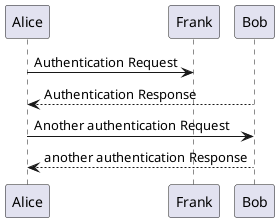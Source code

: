 @startuml
Alice -> Frank: Authentication Request
Bob --> Alice: Authentication Response

Alice -> Bob: Another authentication Request
Alice <-- Bob: another authentication Response
@enduml